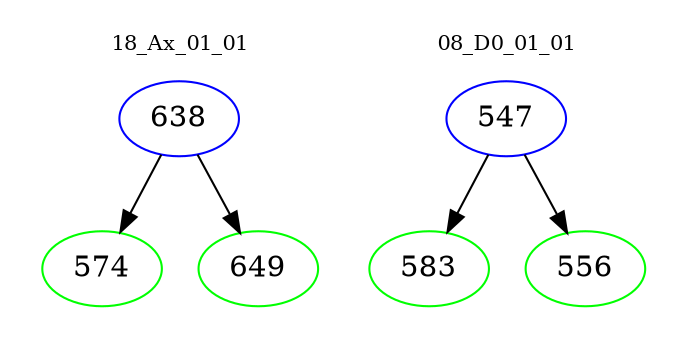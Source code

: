digraph{
subgraph cluster_0 {
color = white
label = "18_Ax_01_01";
fontsize=10;
T0_638 [label="638", color="blue"]
T0_638 -> T0_574 [color="black"]
T0_574 [label="574", color="green"]
T0_638 -> T0_649 [color="black"]
T0_649 [label="649", color="green"]
}
subgraph cluster_1 {
color = white
label = "08_D0_01_01";
fontsize=10;
T1_547 [label="547", color="blue"]
T1_547 -> T1_583 [color="black"]
T1_583 [label="583", color="green"]
T1_547 -> T1_556 [color="black"]
T1_556 [label="556", color="green"]
}
}
